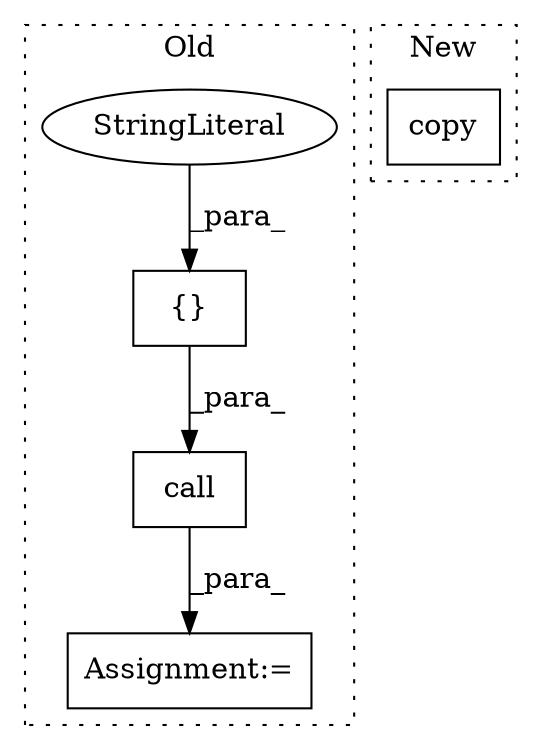digraph G {
subgraph cluster0 {
1 [label="call" a="32" s="10194,10257" l="5,1" shape="box"];
3 [label="{}" a="4" s="10211,10256" l="1,1" shape="box"];
4 [label="StringLiteral" a="45" s="10212" l="4" shape="ellipse"];
5 [label="Assignment:=" a="7" s="10193" l="1" shape="box"];
label = "Old";
style="dotted";
}
subgraph cluster1 {
2 [label="copy" a="32" s="9661,9714" l="5,1" shape="box"];
label = "New";
style="dotted";
}
1 -> 5 [label="_para_"];
3 -> 1 [label="_para_"];
4 -> 3 [label="_para_"];
}